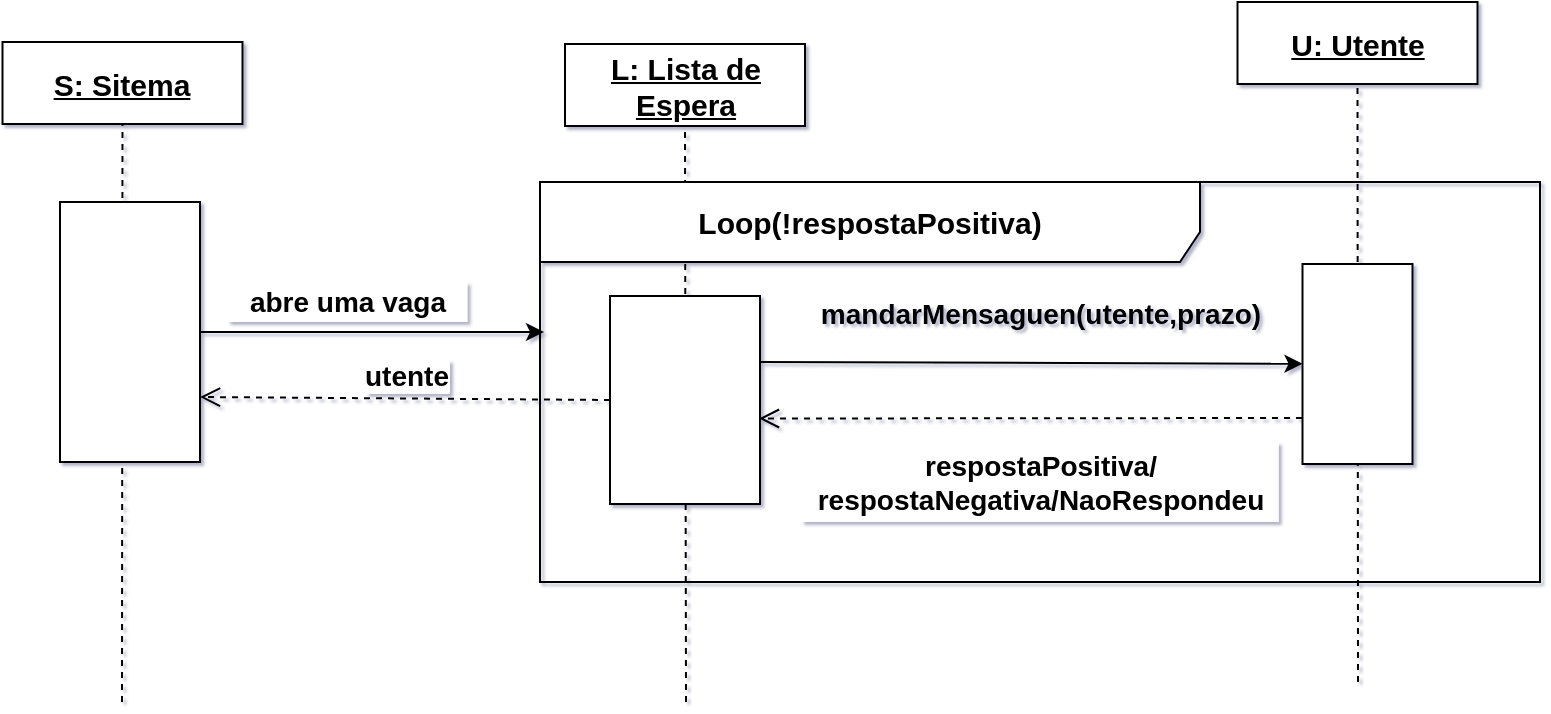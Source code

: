 <mxfile version="14.2.4" type="device"><diagram id="jkh-D11zbrZSaZodJWb8" name="Page-1"><mxGraphModel dx="1221" dy="645" grid="1" gridSize="10" guides="1" tooltips="1" connect="1" arrows="1" fold="1" page="1" pageScale="1" pageWidth="1169" pageHeight="827" math="0" shadow="1"><root><mxCell id="0"/><mxCell id="1" parent="0"/><mxCell id="oQV6uXSuwJ7wA1GF_ZGe-3" value="L: Lista de Espera" style="text;html=1;align=center;verticalAlign=middle;whiteSpace=wrap;rounded=0;fontStyle=5;fillColor=#ffffff;strokeColor=#000000;fontSize=15;" parent="1" vertex="1"><mxGeometry x="402.5" y="71" width="120" height="41" as="geometry"/></mxCell><mxCell id="oQV6uXSuwJ7wA1GF_ZGe-12" value="mandarMensaguen(utente,prazo)" style="text;html=1;strokeColor=none;fillColor=none;align=center;verticalAlign=middle;whiteSpace=wrap;rounded=0;fontStyle=1;fontSize=14;" parent="1" vertex="1"><mxGeometry x="522.5" y="196" width="235" height="20" as="geometry"/></mxCell><mxCell id="oQV6uXSuwJ7wA1GF_ZGe-15" value="U: Utente" style="text;html=1;align=center;verticalAlign=middle;whiteSpace=wrap;rounded=0;fontStyle=5;fillColor=#ffffff;strokeColor=#000000;fontSize=15;" parent="1" vertex="1"><mxGeometry x="738.75" y="50" width="120" height="41" as="geometry"/></mxCell><mxCell id="oQV6uXSuwJ7wA1GF_ZGe-17" value="S: Sitema" style="text;html=1;align=center;verticalAlign=middle;whiteSpace=wrap;rounded=0;fontStyle=5;fillColor=#ffffff;strokeColor=#000000;fontSize=15;" parent="1" vertex="1"><mxGeometry x="121.25" y="70" width="120" height="41" as="geometry"/></mxCell><mxCell id="3PAvWmSu8z5UoSFeT-ru-1" value="" style="endArrow=classic;html=1;exitX=1;exitY=0.5;exitDx=0;exitDy=0;" edge="1" parent="1" source="oQV6uXSuwJ7wA1GF_ZGe-7"><mxGeometry width="50" height="50" relative="1" as="geometry"><mxPoint x="220" y="213" as="sourcePoint"/><mxPoint x="392" y="215" as="targetPoint"/></mxGeometry></mxCell><mxCell id="3PAvWmSu8z5UoSFeT-ru-2" value="" style="endArrow=none;dashed=1;html=1;entryX=0.5;entryY=1;entryDx=0;entryDy=0;" edge="1" parent="1" target="oQV6uXSuwJ7wA1GF_ZGe-17"><mxGeometry width="50" height="50" relative="1" as="geometry"><mxPoint x="181" y="400" as="sourcePoint"/><mxPoint x="620" y="270" as="targetPoint"/></mxGeometry></mxCell><mxCell id="oQV6uXSuwJ7wA1GF_ZGe-7" value="" style="rounded=0;whiteSpace=wrap;html=1;" parent="1" vertex="1"><mxGeometry x="150" y="150" width="70" height="130" as="geometry"/></mxCell><mxCell id="3PAvWmSu8z5UoSFeT-ru-3" value="abre uma vaga" style="text;html=1;strokeColor=none;align=center;verticalAlign=middle;whiteSpace=wrap;rounded=0;fontStyle=1;fontSize=14;fillColor=#ffffff;" vertex="1" parent="1"><mxGeometry x="233.75" y="190" width="120" height="20" as="geometry"/></mxCell><mxCell id="3PAvWmSu8z5UoSFeT-ru-5" value="&lt;b&gt;&lt;font style=&quot;font-size: 14px&quot;&gt;utente&lt;/font&gt;&lt;/b&gt;" style="html=1;verticalAlign=bottom;endArrow=open;dashed=1;endSize=8;exitX=0;exitY=0.5;exitDx=0;exitDy=0;entryX=1;entryY=0.75;entryDx=0;entryDy=0;" edge="1" parent="1" source="oQV6uXSuwJ7wA1GF_ZGe-13" target="oQV6uXSuwJ7wA1GF_ZGe-7"><mxGeometry relative="1" as="geometry"><mxPoint x="570" y="430" as="sourcePoint"/><mxPoint x="270" y="300" as="targetPoint"/><Array as="points"><mxPoint x="290" y="248"/></Array></mxGeometry></mxCell><mxCell id="3PAvWmSu8z5UoSFeT-ru-7" value="" style="endArrow=none;dashed=1;html=1;entryX=0.5;entryY=1;entryDx=0;entryDy=0;" edge="1" parent="1" target="oQV6uXSuwJ7wA1GF_ZGe-3"><mxGeometry width="50" height="50" relative="1" as="geometry"><mxPoint x="463" y="400" as="sourcePoint"/><mxPoint x="612.5" y="231" as="targetPoint"/></mxGeometry></mxCell><mxCell id="oQV6uXSuwJ7wA1GF_ZGe-13" value="" style="rounded=0;whiteSpace=wrap;html=1;strokeColor=#000000;fillColor=#ffffff;fontSize=14;" parent="1" vertex="1"><mxGeometry x="425" y="197" width="75" height="104" as="geometry"/></mxCell><mxCell id="3PAvWmSu8z5UoSFeT-ru-8" value="" style="endArrow=none;dashed=1;html=1;entryX=0.5;entryY=1;entryDx=0;entryDy=0;" edge="1" parent="1" target="oQV6uXSuwJ7wA1GF_ZGe-15"><mxGeometry width="50" height="50" relative="1" as="geometry"><mxPoint x="799" y="390" as="sourcePoint"/><mxPoint x="580" y="230" as="targetPoint"/></mxGeometry></mxCell><mxCell id="oQV6uXSuwJ7wA1GF_ZGe-5" value="" style="rounded=0;whiteSpace=wrap;html=1;strokeColor=#000000;fillColor=#ffffff;fontSize=14;" parent="1" vertex="1"><mxGeometry x="771.25" y="181" width="55" height="100" as="geometry"/></mxCell><mxCell id="3PAvWmSu8z5UoSFeT-ru-10" value="" style="endArrow=classic;html=1;" edge="1" parent="1" target="oQV6uXSuwJ7wA1GF_ZGe-5"><mxGeometry width="50" height="50" relative="1" as="geometry"><mxPoint x="500" y="230" as="sourcePoint"/><mxPoint x="580" y="230" as="targetPoint"/></mxGeometry></mxCell><mxCell id="3PAvWmSu8z5UoSFeT-ru-11" value="" style="html=1;verticalAlign=bottom;endArrow=open;dashed=1;endSize=8;entryX=0.993;entryY=0.589;entryDx=0;entryDy=0;entryPerimeter=0;" edge="1" parent="1" target="oQV6uXSuwJ7wA1GF_ZGe-13"><mxGeometry relative="1" as="geometry"><mxPoint x="771" y="258" as="sourcePoint"/><mxPoint x="520" y="260" as="targetPoint"/></mxGeometry></mxCell><mxCell id="3PAvWmSu8z5UoSFeT-ru-12" value="respostaPositiva/&lt;br&gt;respostaNegativa/NaoRespondeu" style="text;html=1;strokeColor=none;align=center;verticalAlign=middle;whiteSpace=wrap;rounded=0;fontStyle=1;fontSize=14;fillColor=#ffffff;" vertex="1" parent="1"><mxGeometry x="520.63" y="270" width="238.75" height="40" as="geometry"/></mxCell><mxCell id="oQV6uXSuwJ7wA1GF_ZGe-1" value="&lt;font style=&quot;font-size: 15px&quot;&gt;&lt;b&gt;Loop(!respostaPositiva)&lt;/b&gt;&lt;/font&gt;" style="shape=umlFrame;whiteSpace=wrap;html=1;strokeColor=#000000;fillColor=#ffffff;fontSize=14;width=330;height=40;" parent="1" vertex="1"><mxGeometry x="390" y="140" width="500" height="200" as="geometry"/></mxCell></root></mxGraphModel></diagram></mxfile>